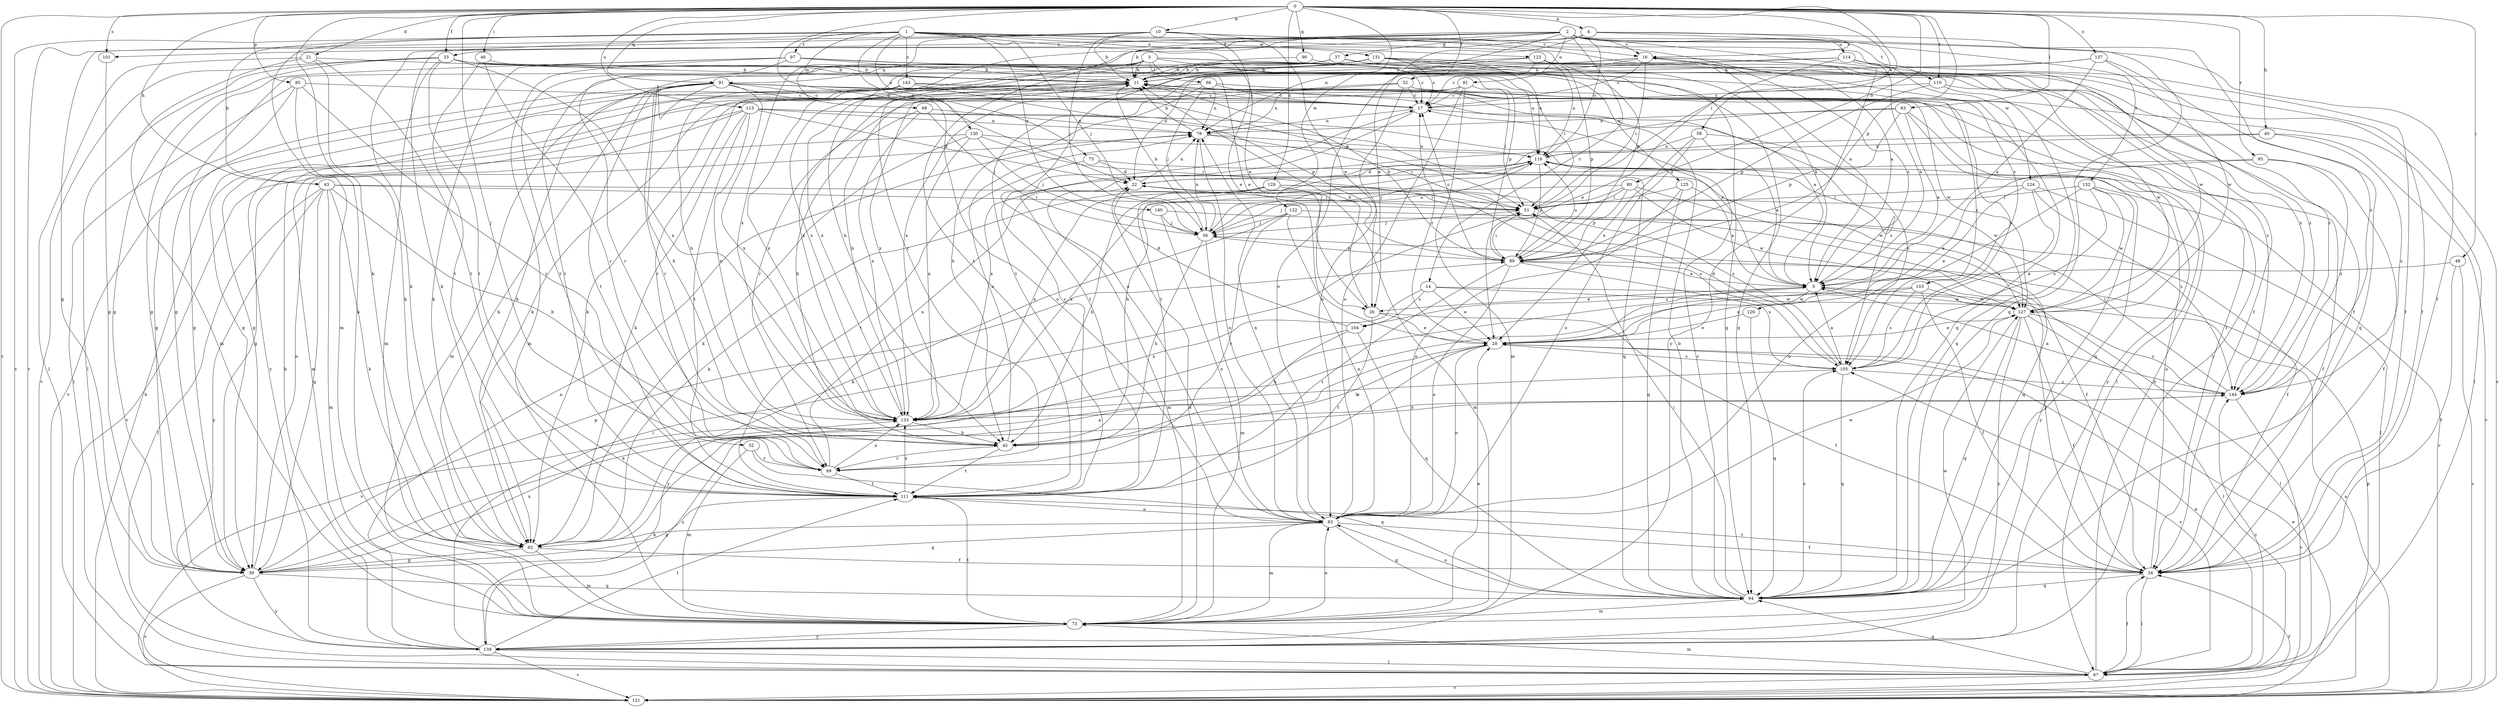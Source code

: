 strict digraph  {
0;
1;
2;
3;
4;
5;
10;
11;
14;
16;
17;
21;
22;
26;
28;
32;
33;
34;
37;
39;
40;
43;
45;
46;
48;
51;
52;
56;
58;
62;
63;
66;
67;
68;
73;
75;
78;
80;
81;
83;
85;
89;
90;
91;
94;
95;
97;
99;
101;
103;
104;
105;
110;
111;
113;
114;
116;
121;
122;
123;
124;
125;
126;
127;
128;
130;
131;
132;
133;
137;
138;
140;
143;
144;
0 -> 4  [label=a];
0 -> 10  [label=b];
0 -> 21  [label=d];
0 -> 22  [label=d];
0 -> 32  [label=f];
0 -> 33  [label=f];
0 -> 40  [label=h];
0 -> 43  [label=h];
0 -> 46  [label=i];
0 -> 48  [label=i];
0 -> 51  [label=i];
0 -> 52  [label=j];
0 -> 58  [label=k];
0 -> 62  [label=k];
0 -> 63  [label=l];
0 -> 80  [label=o];
0 -> 85  [label=p];
0 -> 89  [label=p];
0 -> 90  [label=q];
0 -> 91  [label=q];
0 -> 95  [label=r];
0 -> 101  [label=s];
0 -> 110  [label=t];
0 -> 113  [label=u];
0 -> 121  [label=v];
0 -> 122  [label=w];
0 -> 128  [label=x];
0 -> 137  [label=y];
1 -> 5  [label=a];
1 -> 26  [label=e];
1 -> 43  [label=h];
1 -> 56  [label=j];
1 -> 62  [label=k];
1 -> 68  [label=m];
1 -> 73  [label=m];
1 -> 75  [label=n];
1 -> 89  [label=p];
1 -> 97  [label=r];
1 -> 121  [label=v];
1 -> 123  [label=w];
1 -> 124  [label=w];
1 -> 130  [label=x];
1 -> 131  [label=x];
1 -> 140  [label=z];
1 -> 143  [label=z];
2 -> 11  [label=b];
2 -> 14  [label=c];
2 -> 16  [label=c];
2 -> 33  [label=f];
2 -> 34  [label=f];
2 -> 37  [label=g];
2 -> 62  [label=k];
2 -> 78  [label=n];
2 -> 81  [label=o];
2 -> 101  [label=s];
2 -> 110  [label=t];
2 -> 111  [label=t];
2 -> 114  [label=u];
2 -> 116  [label=u];
2 -> 132  [label=x];
2 -> 138  [label=y];
3 -> 11  [label=b];
3 -> 26  [label=e];
3 -> 45  [label=h];
3 -> 66  [label=l];
3 -> 91  [label=q];
3 -> 94  [label=q];
3 -> 99  [label=r];
3 -> 103  [label=s];
3 -> 125  [label=w];
3 -> 133  [label=x];
4 -> 16  [label=c];
4 -> 26  [label=e];
4 -> 45  [label=h];
4 -> 94  [label=q];
4 -> 99  [label=r];
4 -> 144  [label=z];
5 -> 16  [label=c];
5 -> 26  [label=e];
5 -> 104  [label=s];
5 -> 126  [label=w];
5 -> 127  [label=w];
10 -> 5  [label=a];
10 -> 11  [label=b];
10 -> 16  [label=c];
10 -> 26  [label=e];
10 -> 28  [label=e];
10 -> 39  [label=g];
10 -> 56  [label=j];
10 -> 121  [label=v];
10 -> 133  [label=x];
11 -> 17  [label=c];
11 -> 39  [label=g];
11 -> 133  [label=x];
11 -> 138  [label=y];
14 -> 28  [label=e];
14 -> 67  [label=l];
14 -> 104  [label=s];
14 -> 127  [label=w];
14 -> 133  [label=x];
16 -> 11  [label=b];
16 -> 17  [label=c];
16 -> 22  [label=d];
16 -> 34  [label=f];
16 -> 51  [label=i];
16 -> 94  [label=q];
16 -> 121  [label=v];
16 -> 133  [label=x];
17 -> 78  [label=n];
17 -> 105  [label=s];
17 -> 111  [label=t];
21 -> 11  [label=b];
21 -> 62  [label=k];
21 -> 67  [label=l];
21 -> 73  [label=m];
21 -> 111  [label=t];
22 -> 51  [label=i];
22 -> 73  [label=m];
22 -> 78  [label=n];
26 -> 11  [label=b];
26 -> 28  [label=e];
26 -> 34  [label=f];
26 -> 111  [label=t];
28 -> 17  [label=c];
28 -> 45  [label=h];
28 -> 83  [label=o];
28 -> 99  [label=r];
28 -> 105  [label=s];
32 -> 17  [label=c];
32 -> 62  [label=k];
32 -> 67  [label=l];
32 -> 78  [label=n];
32 -> 83  [label=o];
32 -> 105  [label=s];
33 -> 11  [label=b];
33 -> 39  [label=g];
33 -> 67  [label=l];
33 -> 73  [label=m];
33 -> 89  [label=p];
33 -> 111  [label=t];
33 -> 121  [label=v];
33 -> 133  [label=x];
33 -> 144  [label=z];
34 -> 56  [label=j];
34 -> 67  [label=l];
34 -> 94  [label=q];
34 -> 111  [label=t];
34 -> 116  [label=u];
37 -> 11  [label=b];
37 -> 39  [label=g];
37 -> 116  [label=u];
37 -> 133  [label=x];
37 -> 138  [label=y];
39 -> 28  [label=e];
39 -> 78  [label=n];
39 -> 89  [label=p];
39 -> 94  [label=q];
39 -> 121  [label=v];
39 -> 133  [label=x];
39 -> 138  [label=y];
40 -> 116  [label=u];
40 -> 121  [label=v];
40 -> 133  [label=x];
40 -> 144  [label=z];
43 -> 39  [label=g];
43 -> 45  [label=h];
43 -> 51  [label=i];
43 -> 62  [label=k];
43 -> 67  [label=l];
43 -> 73  [label=m];
43 -> 105  [label=s];
43 -> 138  [label=y];
45 -> 78  [label=n];
45 -> 99  [label=r];
45 -> 111  [label=t];
46 -> 11  [label=b];
46 -> 99  [label=r];
46 -> 111  [label=t];
48 -> 5  [label=a];
48 -> 34  [label=f];
48 -> 121  [label=v];
51 -> 56  [label=j];
52 -> 73  [label=m];
52 -> 94  [label=q];
52 -> 99  [label=r];
56 -> 11  [label=b];
56 -> 45  [label=h];
56 -> 73  [label=m];
56 -> 78  [label=n];
56 -> 89  [label=p];
56 -> 116  [label=u];
58 -> 5  [label=a];
58 -> 28  [label=e];
58 -> 83  [label=o];
58 -> 105  [label=s];
58 -> 116  [label=u];
62 -> 5  [label=a];
62 -> 34  [label=f];
62 -> 39  [label=g];
62 -> 73  [label=m];
63 -> 5  [label=a];
63 -> 78  [label=n];
63 -> 89  [label=p];
63 -> 94  [label=q];
63 -> 111  [label=t];
63 -> 138  [label=y];
66 -> 5  [label=a];
66 -> 17  [label=c];
66 -> 45  [label=h];
66 -> 56  [label=j];
66 -> 62  [label=k];
66 -> 67  [label=l];
66 -> 78  [label=n];
67 -> 11  [label=b];
67 -> 28  [label=e];
67 -> 34  [label=f];
67 -> 73  [label=m];
67 -> 94  [label=q];
67 -> 105  [label=s];
67 -> 121  [label=v];
67 -> 144  [label=z];
68 -> 45  [label=h];
68 -> 56  [label=j];
68 -> 78  [label=n];
68 -> 133  [label=x];
73 -> 22  [label=d];
73 -> 28  [label=e];
73 -> 83  [label=o];
73 -> 111  [label=t];
73 -> 127  [label=w];
73 -> 138  [label=y];
75 -> 22  [label=d];
75 -> 111  [label=t];
75 -> 127  [label=w];
78 -> 11  [label=b];
78 -> 51  [label=i];
78 -> 83  [label=o];
78 -> 116  [label=u];
80 -> 51  [label=i];
80 -> 56  [label=j];
80 -> 89  [label=p];
80 -> 94  [label=q];
80 -> 127  [label=w];
80 -> 133  [label=x];
81 -> 17  [label=c];
81 -> 39  [label=g];
81 -> 51  [label=i];
81 -> 73  [label=m];
81 -> 83  [label=o];
81 -> 99  [label=r];
83 -> 34  [label=f];
83 -> 39  [label=g];
83 -> 62  [label=k];
83 -> 73  [label=m];
83 -> 78  [label=n];
83 -> 94  [label=q];
83 -> 127  [label=w];
85 -> 17  [label=c];
85 -> 39  [label=g];
85 -> 62  [label=k];
85 -> 67  [label=l];
85 -> 99  [label=r];
89 -> 5  [label=a];
89 -> 11  [label=b];
89 -> 17  [label=c];
89 -> 51  [label=i];
89 -> 83  [label=o];
89 -> 105  [label=s];
89 -> 111  [label=t];
89 -> 116  [label=u];
90 -> 11  [label=b];
90 -> 17  [label=c];
91 -> 17  [label=c];
91 -> 34  [label=f];
91 -> 39  [label=g];
91 -> 45  [label=h];
91 -> 51  [label=i];
91 -> 62  [label=k];
91 -> 73  [label=m];
91 -> 83  [label=o];
91 -> 99  [label=r];
91 -> 111  [label=t];
91 -> 127  [label=w];
91 -> 133  [label=x];
94 -> 11  [label=b];
94 -> 17  [label=c];
94 -> 51  [label=i];
94 -> 73  [label=m];
94 -> 83  [label=o];
94 -> 105  [label=s];
95 -> 22  [label=d];
95 -> 28  [label=e];
95 -> 34  [label=f];
95 -> 144  [label=z];
97 -> 11  [label=b];
97 -> 39  [label=g];
97 -> 51  [label=i];
97 -> 62  [label=k];
97 -> 73  [label=m];
97 -> 105  [label=s];
97 -> 111  [label=t];
97 -> 116  [label=u];
99 -> 111  [label=t];
99 -> 116  [label=u];
99 -> 133  [label=x];
101 -> 39  [label=g];
103 -> 28  [label=e];
103 -> 34  [label=f];
103 -> 105  [label=s];
103 -> 121  [label=v];
103 -> 127  [label=w];
104 -> 22  [label=d];
104 -> 45  [label=h];
104 -> 94  [label=q];
104 -> 138  [label=y];
105 -> 5  [label=a];
105 -> 22  [label=d];
105 -> 94  [label=q];
105 -> 133  [label=x];
105 -> 144  [label=z];
110 -> 17  [label=c];
110 -> 89  [label=p];
110 -> 94  [label=q];
110 -> 127  [label=w];
111 -> 17  [label=c];
111 -> 39  [label=g];
111 -> 83  [label=o];
111 -> 133  [label=x];
113 -> 5  [label=a];
113 -> 22  [label=d];
113 -> 39  [label=g];
113 -> 62  [label=k];
113 -> 73  [label=m];
113 -> 78  [label=n];
113 -> 94  [label=q];
113 -> 111  [label=t];
113 -> 133  [label=x];
114 -> 5  [label=a];
114 -> 11  [label=b];
114 -> 28  [label=e];
114 -> 34  [label=f];
114 -> 62  [label=k];
114 -> 127  [label=w];
116 -> 22  [label=d];
116 -> 34  [label=f];
116 -> 45  [label=h];
116 -> 56  [label=j];
116 -> 89  [label=p];
116 -> 127  [label=w];
121 -> 5  [label=a];
121 -> 11  [label=b];
121 -> 28  [label=e];
121 -> 34  [label=f];
121 -> 89  [label=p];
122 -> 34  [label=f];
122 -> 56  [label=j];
122 -> 62  [label=k];
122 -> 83  [label=o];
122 -> 99  [label=r];
123 -> 11  [label=b];
123 -> 17  [label=c];
123 -> 34  [label=f];
123 -> 83  [label=o];
123 -> 89  [label=p];
123 -> 116  [label=u];
123 -> 144  [label=z];
124 -> 28  [label=e];
124 -> 51  [label=i];
124 -> 67  [label=l];
124 -> 105  [label=s];
124 -> 144  [label=z];
125 -> 5  [label=a];
125 -> 51  [label=i];
125 -> 83  [label=o];
125 -> 94  [label=q];
126 -> 28  [label=e];
126 -> 94  [label=q];
127 -> 28  [label=e];
127 -> 34  [label=f];
127 -> 67  [label=l];
127 -> 94  [label=q];
127 -> 138  [label=y];
127 -> 144  [label=z];
128 -> 45  [label=h];
128 -> 51  [label=i];
128 -> 62  [label=k];
128 -> 73  [label=m];
128 -> 105  [label=s];
128 -> 133  [label=x];
130 -> 51  [label=i];
130 -> 56  [label=j];
130 -> 62  [label=k];
130 -> 116  [label=u];
130 -> 121  [label=v];
130 -> 133  [label=x];
131 -> 5  [label=a];
131 -> 11  [label=b];
131 -> 17  [label=c];
131 -> 34  [label=f];
131 -> 83  [label=o];
131 -> 94  [label=q];
131 -> 111  [label=t];
131 -> 133  [label=x];
131 -> 144  [label=z];
132 -> 51  [label=i];
132 -> 83  [label=o];
132 -> 105  [label=s];
132 -> 121  [label=v];
132 -> 127  [label=w];
132 -> 138  [label=y];
133 -> 11  [label=b];
133 -> 45  [label=h];
137 -> 5  [label=a];
137 -> 11  [label=b];
137 -> 94  [label=q];
137 -> 111  [label=t];
137 -> 127  [label=w];
138 -> 11  [label=b];
138 -> 51  [label=i];
138 -> 67  [label=l];
138 -> 78  [label=n];
138 -> 111  [label=t];
138 -> 121  [label=v];
138 -> 144  [label=z];
140 -> 34  [label=f];
140 -> 56  [label=j];
140 -> 83  [label=o];
143 -> 17  [label=c];
143 -> 89  [label=p];
143 -> 99  [label=r];
143 -> 121  [label=v];
143 -> 133  [label=x];
143 -> 144  [label=z];
144 -> 5  [label=a];
144 -> 51  [label=i];
144 -> 121  [label=v];
144 -> 133  [label=x];
}
